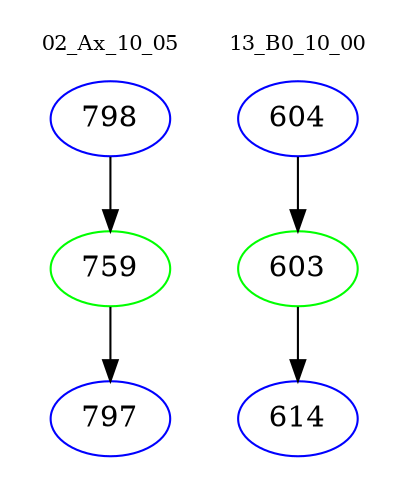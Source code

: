 digraph{
subgraph cluster_0 {
color = white
label = "02_Ax_10_05";
fontsize=10;
T0_798 [label="798", color="blue"]
T0_798 -> T0_759 [color="black"]
T0_759 [label="759", color="green"]
T0_759 -> T0_797 [color="black"]
T0_797 [label="797", color="blue"]
}
subgraph cluster_1 {
color = white
label = "13_B0_10_00";
fontsize=10;
T1_604 [label="604", color="blue"]
T1_604 -> T1_603 [color="black"]
T1_603 [label="603", color="green"]
T1_603 -> T1_614 [color="black"]
T1_614 [label="614", color="blue"]
}
}
